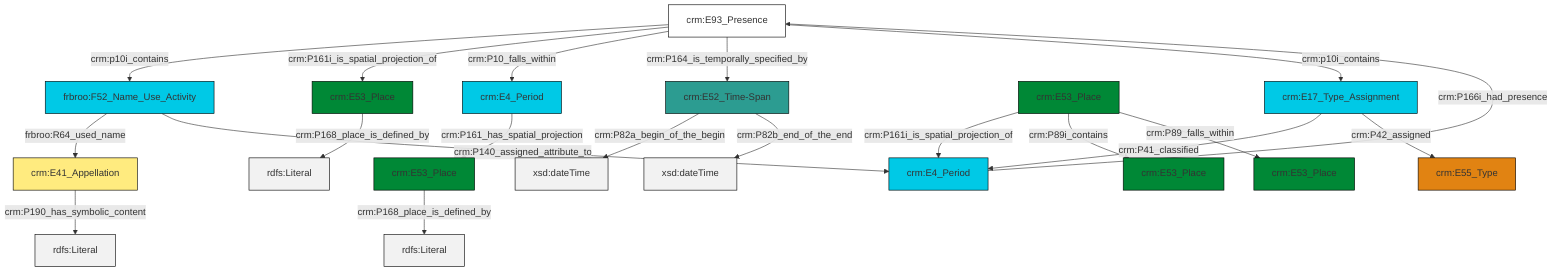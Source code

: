 graph TD
classDef Literal fill:#f2f2f2,stroke:#000000;
classDef CRM_Entity fill:#FFFFFF,stroke:#000000;
classDef Temporal_Entity fill:#00C9E6, stroke:#000000;
classDef Type fill:#E18312, stroke:#000000;
classDef Time-Span fill:#2C9C91, stroke:#000000;
classDef Appellation fill:#FFEB7F, stroke:#000000;
classDef Place fill:#008836, stroke:#000000;
classDef Persistent_Item fill:#B266B2, stroke:#000000;
classDef Conceptual_Object fill:#FFD700, stroke:#000000;
classDef Physical_Thing fill:#D2B48C, stroke:#000000;
classDef Actor fill:#f58aad, stroke:#000000;
classDef PC_Classes fill:#4ce600, stroke:#000000;
classDef Multi fill:#cccccc,stroke:#000000;

0["crm:E4_Period"]:::Temporal_Entity -->|crm:P161_has_spatial_projection| 1["crm:E53_Place"]:::Place
2["crm:E93_Presence"]:::CRM_Entity -->|crm:p10i_contains| 3["frbroo:F52_Name_Use_Activity"]:::Temporal_Entity
7["crm:E53_Place"]:::Place -->|crm:P168_place_is_defined_by| 8[rdfs:Literal]:::Literal
9["crm:E52_Time-Span"]:::Time-Span -->|crm:P82a_begin_of_the_begin| 10[xsd:dateTime]:::Literal
2["crm:E93_Presence"]:::CRM_Entity -->|crm:P161i_is_spatial_projection_of| 7["crm:E53_Place"]:::Place
1["crm:E53_Place"]:::Place -->|crm:P168_place_is_defined_by| 11[rdfs:Literal]:::Literal
3["frbroo:F52_Name_Use_Activity"]:::Temporal_Entity -->|frbroo:R64_used_name| 12["crm:E41_Appellation"]:::Appellation
2["crm:E93_Presence"]:::CRM_Entity -->|crm:P10_falls_within| 0["crm:E4_Period"]:::Temporal_Entity
13["crm:E53_Place"]:::Place -->|crm:P161i_is_spatial_projection_of| 4["crm:E4_Period"]:::Temporal_Entity
9["crm:E52_Time-Span"]:::Time-Span -->|crm:P82b_end_of_the_end| 15[xsd:dateTime]:::Literal
18["crm:E17_Type_Assignment"]:::Temporal_Entity -->|crm:P41_classified| 4["crm:E4_Period"]:::Temporal_Entity
13["crm:E53_Place"]:::Place -->|crm:P89i_contains| 19["crm:E53_Place"]:::Place
4["crm:E4_Period"]:::Temporal_Entity -->|crm:P166i_had_presence| 2["crm:E93_Presence"]:::CRM_Entity
12["crm:E41_Appellation"]:::Appellation -->|crm:P190_has_symbolic_content| 29[rdfs:Literal]:::Literal
3["frbroo:F52_Name_Use_Activity"]:::Temporal_Entity -->|crm:P140_assigned_attribute_to| 4["crm:E4_Period"]:::Temporal_Entity
18["crm:E17_Type_Assignment"]:::Temporal_Entity -->|crm:P42_assigned| 16["crm:E55_Type"]:::Type
13["crm:E53_Place"]:::Place -->|crm:P89_falls_within| 26["crm:E53_Place"]:::Place
2["crm:E93_Presence"]:::CRM_Entity -->|crm:P164_is_temporally_specified_by| 9["crm:E52_Time-Span"]:::Time-Span
2["crm:E93_Presence"]:::CRM_Entity -->|crm:p10i_contains| 18["crm:E17_Type_Assignment"]:::Temporal_Entity
